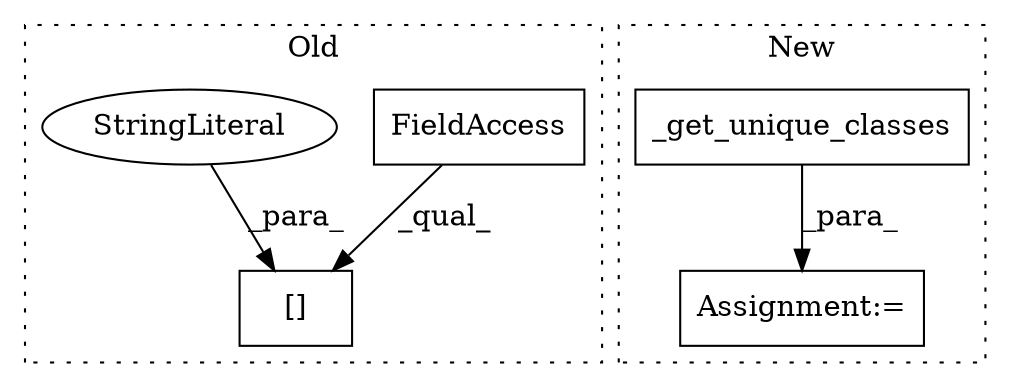 digraph G {
subgraph cluster0 {
1 [label="[]" a="2" s="11687,11705" l="11,1" shape="box"];
3 [label="FieldAccess" a="22" s="11687" l="10" shape="box"];
5 [label="StringLiteral" a="45" s="11698" l="7" shape="ellipse"];
label = "Old";
style="dotted";
}
subgraph cluster1 {
2 [label="_get_unique_classes" a="32" s="11671,11705" l="20,1" shape="box"];
4 [label="Assignment:=" a="7" s="11670" l="1" shape="box"];
label = "New";
style="dotted";
}
2 -> 4 [label="_para_"];
3 -> 1 [label="_qual_"];
5 -> 1 [label="_para_"];
}